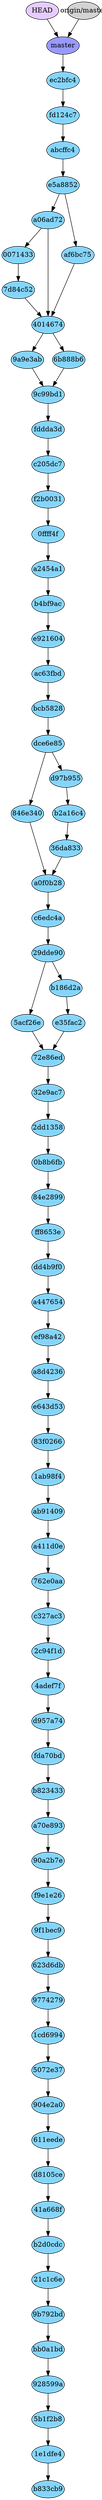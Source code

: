 digraph auto {
	graph [bgcolor=transparent]
	node [fixedsize=true style=filled width=0.95]
	"00714331b4a716672f68ebe771f125450ea785c3" [label=0071433 fillcolor="#85d5fa"]
	"00714331b4a716672f68ebe771f125450ea785c3" -> "7d84c52659d4d55ffb8f4791faf74f9892d8624a"
	"0b8b6fbd648b9e744b14c02abed35a0ec038278b" [label="0b8b6fb" fillcolor="#85d5fa"]
	"0b8b6fbd648b9e744b14c02abed35a0ec038278b" -> "84e2899fa835d58ff0db6f0d2092bb7db80e50ed"
	"0ffff4f438f492b1aef2a148911878fb9c50e834" [label="0ffff4f" fillcolor="#85d5fa"]
	"0ffff4f438f492b1aef2a148911878fb9c50e834" -> a2454a16c9c49d2da3ffc57ac0fa697d409de165
	"1ab98f42ee52e86cc444b0db5bc6152c89bb4540" [label="1ab98f4" fillcolor="#85d5fa"]
	"1ab98f42ee52e86cc444b0db5bc6152c89bb4540" -> ab914094c67ced5e136e7410c4ba57b18741bef8
	"1cd6994f8dff56bd116e11f0f02107fd36343297" [label="1cd6994" fillcolor="#85d5fa"]
	"1cd6994f8dff56bd116e11f0f02107fd36343297" -> "5072e3722f5ac85ab534d318f15bf5740586ce7c"
	"1e1dfe46297ad4028e80d612cedcb627ee74cb74" [label="1e1dfe4" fillcolor="#85d5fa"]
	"1e1dfe46297ad4028e80d612cedcb627ee74cb74" -> b833cb9bbc9418891088cd4099697770d5bf82cc
	"21c1c6e51bb3485b475322696cf6c39dba7d7bd5" [label="21c1c6e" fillcolor="#85d5fa"]
	"21c1c6e51bb3485b475322696cf6c39dba7d7bd5" -> "9b792bd11e24a0c9c0698609497767dd8ccce08a"
	"29dde9059e5bd12f2fc4c3e0d125a92896023b11" [label="29dde90" fillcolor="#85d5fa"]
	"29dde9059e5bd12f2fc4c3e0d125a92896023b11" -> "5acf26e8ae72a084d684d9e70ebc80a676f51826"
	"29dde9059e5bd12f2fc4c3e0d125a92896023b11" -> b186d2a8556e4c3b9b805d36b16223a21e2d8216
	"2c94f1dbcdb70d515c133e2ebc96ad035e21a15b" [label="2c94f1d" fillcolor="#85d5fa"]
	"2c94f1dbcdb70d515c133e2ebc96ad035e21a15b" -> "4adef7f9b20b08109ab73ef3a03f0cad0e56456d"
	"2dd13585255db2ec4edd8f863919c99e7f1703a2" [label="2dd1358" fillcolor="#85d5fa"]
	"2dd13585255db2ec4edd8f863919c99e7f1703a2" -> "0b8b6fbd648b9e744b14c02abed35a0ec038278b"
	"32e9ac790c0dd5e688af96693dd4f3a4e99bc73c" [label="32e9ac7" fillcolor="#85d5fa"]
	"32e9ac790c0dd5e688af96693dd4f3a4e99bc73c" -> "2dd13585255db2ec4edd8f863919c99e7f1703a2"
	"36da833891bbb470643a21623aec9d92232ee0c4" [label="36da833" fillcolor="#85d5fa"]
	"36da833891bbb470643a21623aec9d92232ee0c4" -> a0f0b28de70c672ab6c6c384b969d6689639c8d1
	"40146741b9e6d150cc5fb6d9f42934dc1bcfa66d" [label=4014674 fillcolor="#85d5fa"]
	"40146741b9e6d150cc5fb6d9f42934dc1bcfa66d" -> "9a9e3ab2c824267c8045955563f35e56fd30ed9d"
	"40146741b9e6d150cc5fb6d9f42934dc1bcfa66d" -> "6b888b6cd3b6d198f78ebcbfa8883186e3562ee1"
	"41a668f9dfa705ef847e7c4c84c2d36739bde0b8" [label="41a668f" fillcolor="#85d5fa"]
	"41a668f9dfa705ef847e7c4c84c2d36739bde0b8" -> b2d0cdc29949a22229767e8d55ba172664c82222
	"4adef7f9b20b08109ab73ef3a03f0cad0e56456d" [label="4adef7f" fillcolor="#85d5fa"]
	"4adef7f9b20b08109ab73ef3a03f0cad0e56456d" -> d957a74d9edf26c419a7f9f7ad5e339ccf4912b3
	"5072e3722f5ac85ab534d318f15bf5740586ce7c" [label="5072e37" fillcolor="#85d5fa"]
	"5072e3722f5ac85ab534d318f15bf5740586ce7c" -> "904e2a007d9b6a570cecbfb2275c3d04858a9adf"
	"5acf26e8ae72a084d684d9e70ebc80a676f51826" [label="5acf26e" fillcolor="#85d5fa"]
	"5acf26e8ae72a084d684d9e70ebc80a676f51826" -> "72e86ed64866c5b03029f7a1e2f26124513017b0"
	"5b1f2b88fec7c5036de154d92dc126864dff1c10" [label="5b1f2b8" fillcolor="#85d5fa"]
	"5b1f2b88fec7c5036de154d92dc126864dff1c10" -> "1e1dfe46297ad4028e80d612cedcb627ee74cb74"
	"611eede9d805137bce48fcf494a69d63134ed5d8" [label="611eede" fillcolor="#85d5fa"]
	"611eede9d805137bce48fcf494a69d63134ed5d8" -> d8105cefb59c70fcb6138b12fefdb390958451c4
	"623d6dbd784f5f73261e3b4d68474a8a4369856f" [label="623d6db" fillcolor="#85d5fa"]
	"623d6dbd784f5f73261e3b4d68474a8a4369856f" -> "97742794e35767160b4ddebf6a00c03ec61f5699"
	"6b888b6cd3b6d198f78ebcbfa8883186e3562ee1" [label="6b888b6" fillcolor="#85d5fa"]
	"6b888b6cd3b6d198f78ebcbfa8883186e3562ee1" -> "9c99bd1fe633d16dcb28c2be5adfe496795356a5"
	"72e86ed64866c5b03029f7a1e2f26124513017b0" [label="72e86ed" fillcolor="#85d5fa"]
	"72e86ed64866c5b03029f7a1e2f26124513017b0" -> "32e9ac790c0dd5e688af96693dd4f3a4e99bc73c"
	"762e0aa7f0806e922306961210d188a6db5ecbaa" [label="762e0aa" fillcolor="#85d5fa"]
	"762e0aa7f0806e922306961210d188a6db5ecbaa" -> c327ac3ec9db6bc24673bd5ab1a217386a8bfbdc
	"7d84c52659d4d55ffb8f4791faf74f9892d8624a" [label="7d84c52" fillcolor="#85d5fa"]
	"7d84c52659d4d55ffb8f4791faf74f9892d8624a" -> "40146741b9e6d150cc5fb6d9f42934dc1bcfa66d"
	"83f0266300b220d583cf224213a4e5234f575751" [label="83f0266" fillcolor="#85d5fa"]
	"83f0266300b220d583cf224213a4e5234f575751" -> "1ab98f42ee52e86cc444b0db5bc6152c89bb4540"
	"846e3403671e87086ef3a9efb4473b3390548e34" [label="846e340" fillcolor="#85d5fa"]
	"846e3403671e87086ef3a9efb4473b3390548e34" -> a0f0b28de70c672ab6c6c384b969d6689639c8d1
	"84e2899fa835d58ff0db6f0d2092bb7db80e50ed" [label="84e2899" fillcolor="#85d5fa"]
	"84e2899fa835d58ff0db6f0d2092bb7db80e50ed" -> ff8653e8d0b801f87ff41b11b2129c3a7639ae05
	"904e2a007d9b6a570cecbfb2275c3d04858a9adf" [label="904e2a0" fillcolor="#85d5fa"]
	"904e2a007d9b6a570cecbfb2275c3d04858a9adf" -> "611eede9d805137bce48fcf494a69d63134ed5d8"
	"90a2b7ea69ad9e2af847b2af2049f7a75dce3993" [label="90a2b7e" fillcolor="#85d5fa"]
	"90a2b7ea69ad9e2af847b2af2049f7a75dce3993" -> f9e1e26789a486375d13cace99d04fef7a022170
	"928599a3ea8f8b9dc5a9f3b44b0eddfe70340b16" [label="928599a" fillcolor="#85d5fa"]
	"928599a3ea8f8b9dc5a9f3b44b0eddfe70340b16" -> "5b1f2b88fec7c5036de154d92dc126864dff1c10"
	"97742794e35767160b4ddebf6a00c03ec61f5699" [label=9774279 fillcolor="#85d5fa"]
	"97742794e35767160b4ddebf6a00c03ec61f5699" -> "1cd6994f8dff56bd116e11f0f02107fd36343297"
	"9a9e3ab2c824267c8045955563f35e56fd30ed9d" [label="9a9e3ab" fillcolor="#85d5fa"]
	"9a9e3ab2c824267c8045955563f35e56fd30ed9d" -> "9c99bd1fe633d16dcb28c2be5adfe496795356a5"
	"9b792bd11e24a0c9c0698609497767dd8ccce08a" [label="9b792bd" fillcolor="#85d5fa"]
	"9b792bd11e24a0c9c0698609497767dd8ccce08a" -> bb0a1bdf1a139719bde934e36cc1e19045c1d4d4
	"9c99bd1fe633d16dcb28c2be5adfe496795356a5" [label="9c99bd1" fillcolor="#85d5fa"]
	"9c99bd1fe633d16dcb28c2be5adfe496795356a5" -> fddda3dadfec830849440606dd1915f5b0f51bc7
	"9f1bec98d41ded44d677076a06f2a2f8f8e084c8" [label="9f1bec9" fillcolor="#85d5fa"]
	"9f1bec98d41ded44d677076a06f2a2f8f8e084c8" -> "623d6dbd784f5f73261e3b4d68474a8a4369856f"
	a06ad72340c61594495b0567e746ceac05ea3638 [label=a06ad72 fillcolor="#85d5fa"]
	a06ad72340c61594495b0567e746ceac05ea3638 -> "40146741b9e6d150cc5fb6d9f42934dc1bcfa66d"
	a06ad72340c61594495b0567e746ceac05ea3638 -> "00714331b4a716672f68ebe771f125450ea785c3"
	a0f0b28de70c672ab6c6c384b969d6689639c8d1 [label=a0f0b28 fillcolor="#85d5fa"]
	a0f0b28de70c672ab6c6c384b969d6689639c8d1 -> c6edc4a80b07bf0c69ed2f954f5f78e9bbba8658
	a2454a16c9c49d2da3ffc57ac0fa697d409de165 [label=a2454a1 fillcolor="#85d5fa"]
	a2454a16c9c49d2da3ffc57ac0fa697d409de165 -> b4bf9ac195495396daa7ae1e69b8757d295490ac
	a411d0e4086d6423165cec4d2b566a2cf215ed11 [label=a411d0e fillcolor="#85d5fa"]
	a411d0e4086d6423165cec4d2b566a2cf215ed11 -> "762e0aa7f0806e922306961210d188a6db5ecbaa"
	a447654e3bd71b2a933439ef049044d1ff2e1269 [label=a447654 fillcolor="#85d5fa"]
	a447654e3bd71b2a933439ef049044d1ff2e1269 -> ef98a4226a561f7644ce467f3ddbfb1b6b2ffd2e
	a70e893956d9cedad34c2a2d75079475abb1cd12 [label=a70e893 fillcolor="#85d5fa"]
	a70e893956d9cedad34c2a2d75079475abb1cd12 -> "90a2b7ea69ad9e2af847b2af2049f7a75dce3993"
	a8d42360987fb3a1848dd7ea49150ae849bd9e19 [label=a8d4236 fillcolor="#85d5fa"]
	a8d42360987fb3a1848dd7ea49150ae849bd9e19 -> e643d5331ab083a078b21cf8c296732690665b5a
	ab914094c67ced5e136e7410c4ba57b18741bef8 [label=ab91409 fillcolor="#85d5fa"]
	ab914094c67ced5e136e7410c4ba57b18741bef8 -> a411d0e4086d6423165cec4d2b566a2cf215ed11
	abcffc4d36d5b3b2e04a61f3fdf2ae3e3d78cb1e [label=abcffc4 fillcolor="#85d5fa"]
	abcffc4d36d5b3b2e04a61f3fdf2ae3e3d78cb1e -> e5a88529eb9822c0a2fe766ed57ef43adf7b96d6
	ac63fbdc2faaf2a5bfc83cbfc762bfb05116b79c [label=ac63fbd fillcolor="#85d5fa"]
	ac63fbdc2faaf2a5bfc83cbfc762bfb05116b79c -> bcb5828cb2f57b0cde33b71b9eae87f2b63c76ae
	af6bc750b2d17cb0181be8134826f686be51b303 [label=af6bc75 fillcolor="#85d5fa"]
	af6bc750b2d17cb0181be8134826f686be51b303 -> "40146741b9e6d150cc5fb6d9f42934dc1bcfa66d"
	b186d2a8556e4c3b9b805d36b16223a21e2d8216 [label=b186d2a fillcolor="#85d5fa"]
	b186d2a8556e4c3b9b805d36b16223a21e2d8216 -> e35fac284f885fae33d8a2130c73b81e8ec1cfe2
	b2a16c4a497ad8cd2a70946a36760f12efa09851 [label=b2a16c4 fillcolor="#85d5fa"]
	b2a16c4a497ad8cd2a70946a36760f12efa09851 -> "36da833891bbb470643a21623aec9d92232ee0c4"
	b2d0cdc29949a22229767e8d55ba172664c82222 [label=b2d0cdc fillcolor="#85d5fa"]
	b2d0cdc29949a22229767e8d55ba172664c82222 -> "21c1c6e51bb3485b475322696cf6c39dba7d7bd5"
	b4bf9ac195495396daa7ae1e69b8757d295490ac [label=b4bf9ac fillcolor="#85d5fa"]
	b4bf9ac195495396daa7ae1e69b8757d295490ac -> e9216042bcd7cf2ce670532fc64a0dd4f9d685dd
	b823433b02ce5aa54680b02fa3f5d674850795d3 [label=b823433 fillcolor="#85d5fa"]
	b823433b02ce5aa54680b02fa3f5d674850795d3 -> a70e893956d9cedad34c2a2d75079475abb1cd12
	b833cb9bbc9418891088cd4099697770d5bf82cc [label=b833cb9 fillcolor="#85d5fa"]
	bb0a1bdf1a139719bde934e36cc1e19045c1d4d4 [label=bb0a1bd fillcolor="#85d5fa"]
	bb0a1bdf1a139719bde934e36cc1e19045c1d4d4 -> "928599a3ea8f8b9dc5a9f3b44b0eddfe70340b16"
	bcb5828cb2f57b0cde33b71b9eae87f2b63c76ae [label=bcb5828 fillcolor="#85d5fa"]
	bcb5828cb2f57b0cde33b71b9eae87f2b63c76ae -> dce6e859d3f90171e73052cd5eb6938ce4878126
	c205dc7720d91414a7706272ee3464275dbebb18 [label=c205dc7 fillcolor="#85d5fa"]
	c205dc7720d91414a7706272ee3464275dbebb18 -> f2b0031e097678b757b45e9732e5b5c5c37f1b07
	c327ac3ec9db6bc24673bd5ab1a217386a8bfbdc [label=c327ac3 fillcolor="#85d5fa"]
	c327ac3ec9db6bc24673bd5ab1a217386a8bfbdc -> "2c94f1dbcdb70d515c133e2ebc96ad035e21a15b"
	c6edc4a80b07bf0c69ed2f954f5f78e9bbba8658 [label=c6edc4a fillcolor="#85d5fa"]
	c6edc4a80b07bf0c69ed2f954f5f78e9bbba8658 -> "29dde9059e5bd12f2fc4c3e0d125a92896023b11"
	d8105cefb59c70fcb6138b12fefdb390958451c4 [label=d8105ce fillcolor="#85d5fa"]
	d8105cefb59c70fcb6138b12fefdb390958451c4 -> "41a668f9dfa705ef847e7c4c84c2d36739bde0b8"
	d957a74d9edf26c419a7f9f7ad5e339ccf4912b3 [label=d957a74 fillcolor="#85d5fa"]
	d957a74d9edf26c419a7f9f7ad5e339ccf4912b3 -> fda70bd13f358239ae38cff3ed353b98d5fb87e6
	d97b955e16a271dec5bfb01a26251c45363361e6 [label=d97b955 fillcolor="#85d5fa"]
	d97b955e16a271dec5bfb01a26251c45363361e6 -> b2a16c4a497ad8cd2a70946a36760f12efa09851
	dce6e859d3f90171e73052cd5eb6938ce4878126 [label=dce6e85 fillcolor="#85d5fa"]
	dce6e859d3f90171e73052cd5eb6938ce4878126 -> "846e3403671e87086ef3a9efb4473b3390548e34"
	dce6e859d3f90171e73052cd5eb6938ce4878126 -> d97b955e16a271dec5bfb01a26251c45363361e6
	dd4b9f009233e2ebe77d4e0efc23e000e04560c9 [label=dd4b9f0 fillcolor="#85d5fa"]
	dd4b9f009233e2ebe77d4e0efc23e000e04560c9 -> a447654e3bd71b2a933439ef049044d1ff2e1269
	e35fac284f885fae33d8a2130c73b81e8ec1cfe2 [label=e35fac2 fillcolor="#85d5fa"]
	e35fac284f885fae33d8a2130c73b81e8ec1cfe2 -> "72e86ed64866c5b03029f7a1e2f26124513017b0"
	e5a88529eb9822c0a2fe766ed57ef43adf7b96d6 [label=e5a8852 fillcolor="#85d5fa"]
	e5a88529eb9822c0a2fe766ed57ef43adf7b96d6 -> af6bc750b2d17cb0181be8134826f686be51b303
	e5a88529eb9822c0a2fe766ed57ef43adf7b96d6 -> a06ad72340c61594495b0567e746ceac05ea3638
	e643d5331ab083a078b21cf8c296732690665b5a [label=e643d53 fillcolor="#85d5fa"]
	e643d5331ab083a078b21cf8c296732690665b5a -> "83f0266300b220d583cf224213a4e5234f575751"
	e9216042bcd7cf2ce670532fc64a0dd4f9d685dd [label=e921604 fillcolor="#85d5fa"]
	e9216042bcd7cf2ce670532fc64a0dd4f9d685dd -> ac63fbdc2faaf2a5bfc83cbfc762bfb05116b79c
	ec2bfc4ff5140a6fb9594ec2b1be6424f8fab9da [label=ec2bfc4 fillcolor="#85d5fa"]
	ec2bfc4ff5140a6fb9594ec2b1be6424f8fab9da -> fd124c7c4f6616b37b7784955881d15535a69819
	ef98a4226a561f7644ce467f3ddbfb1b6b2ffd2e [label=ef98a42 fillcolor="#85d5fa"]
	ef98a4226a561f7644ce467f3ddbfb1b6b2ffd2e -> a8d42360987fb3a1848dd7ea49150ae849bd9e19
	f2b0031e097678b757b45e9732e5b5c5c37f1b07 [label=f2b0031 fillcolor="#85d5fa"]
	f2b0031e097678b757b45e9732e5b5c5c37f1b07 -> "0ffff4f438f492b1aef2a148911878fb9c50e834"
	f9e1e26789a486375d13cace99d04fef7a022170 [label=f9e1e26 fillcolor="#85d5fa"]
	f9e1e26789a486375d13cace99d04fef7a022170 -> "9f1bec98d41ded44d677076a06f2a2f8f8e084c8"
	fd124c7c4f6616b37b7784955881d15535a69819 [label=fd124c7 fillcolor="#85d5fa"]
	fd124c7c4f6616b37b7784955881d15535a69819 -> abcffc4d36d5b3b2e04a61f3fdf2ae3e3d78cb1e
	fda70bd13f358239ae38cff3ed353b98d5fb87e6 [label=fda70bd fillcolor="#85d5fa"]
	fda70bd13f358239ae38cff3ed353b98d5fb87e6 -> b823433b02ce5aa54680b02fa3f5d674850795d3
	fddda3dadfec830849440606dd1915f5b0f51bc7 [label=fddda3d fillcolor="#85d5fa"]
	fddda3dadfec830849440606dd1915f5b0f51bc7 -> c205dc7720d91414a7706272ee3464275dbebb18
	ff8653e8d0b801f87ff41b11b2129c3a7639ae05 [label=ff8653e fillcolor="#85d5fa"]
	ff8653e8d0b801f87ff41b11b2129c3a7639ae05 -> dd4b9f009233e2ebe77d4e0efc23e000e04560c9
	master [label=master fillcolor="#9999ff"]
	master -> ec2bfc4ff5140a6fb9594ec2b1be6424f8fab9da
	HEAD [label=HEAD fillcolor="#e6ccff"]
	HEAD -> master
	"origin/master" -> master
}

